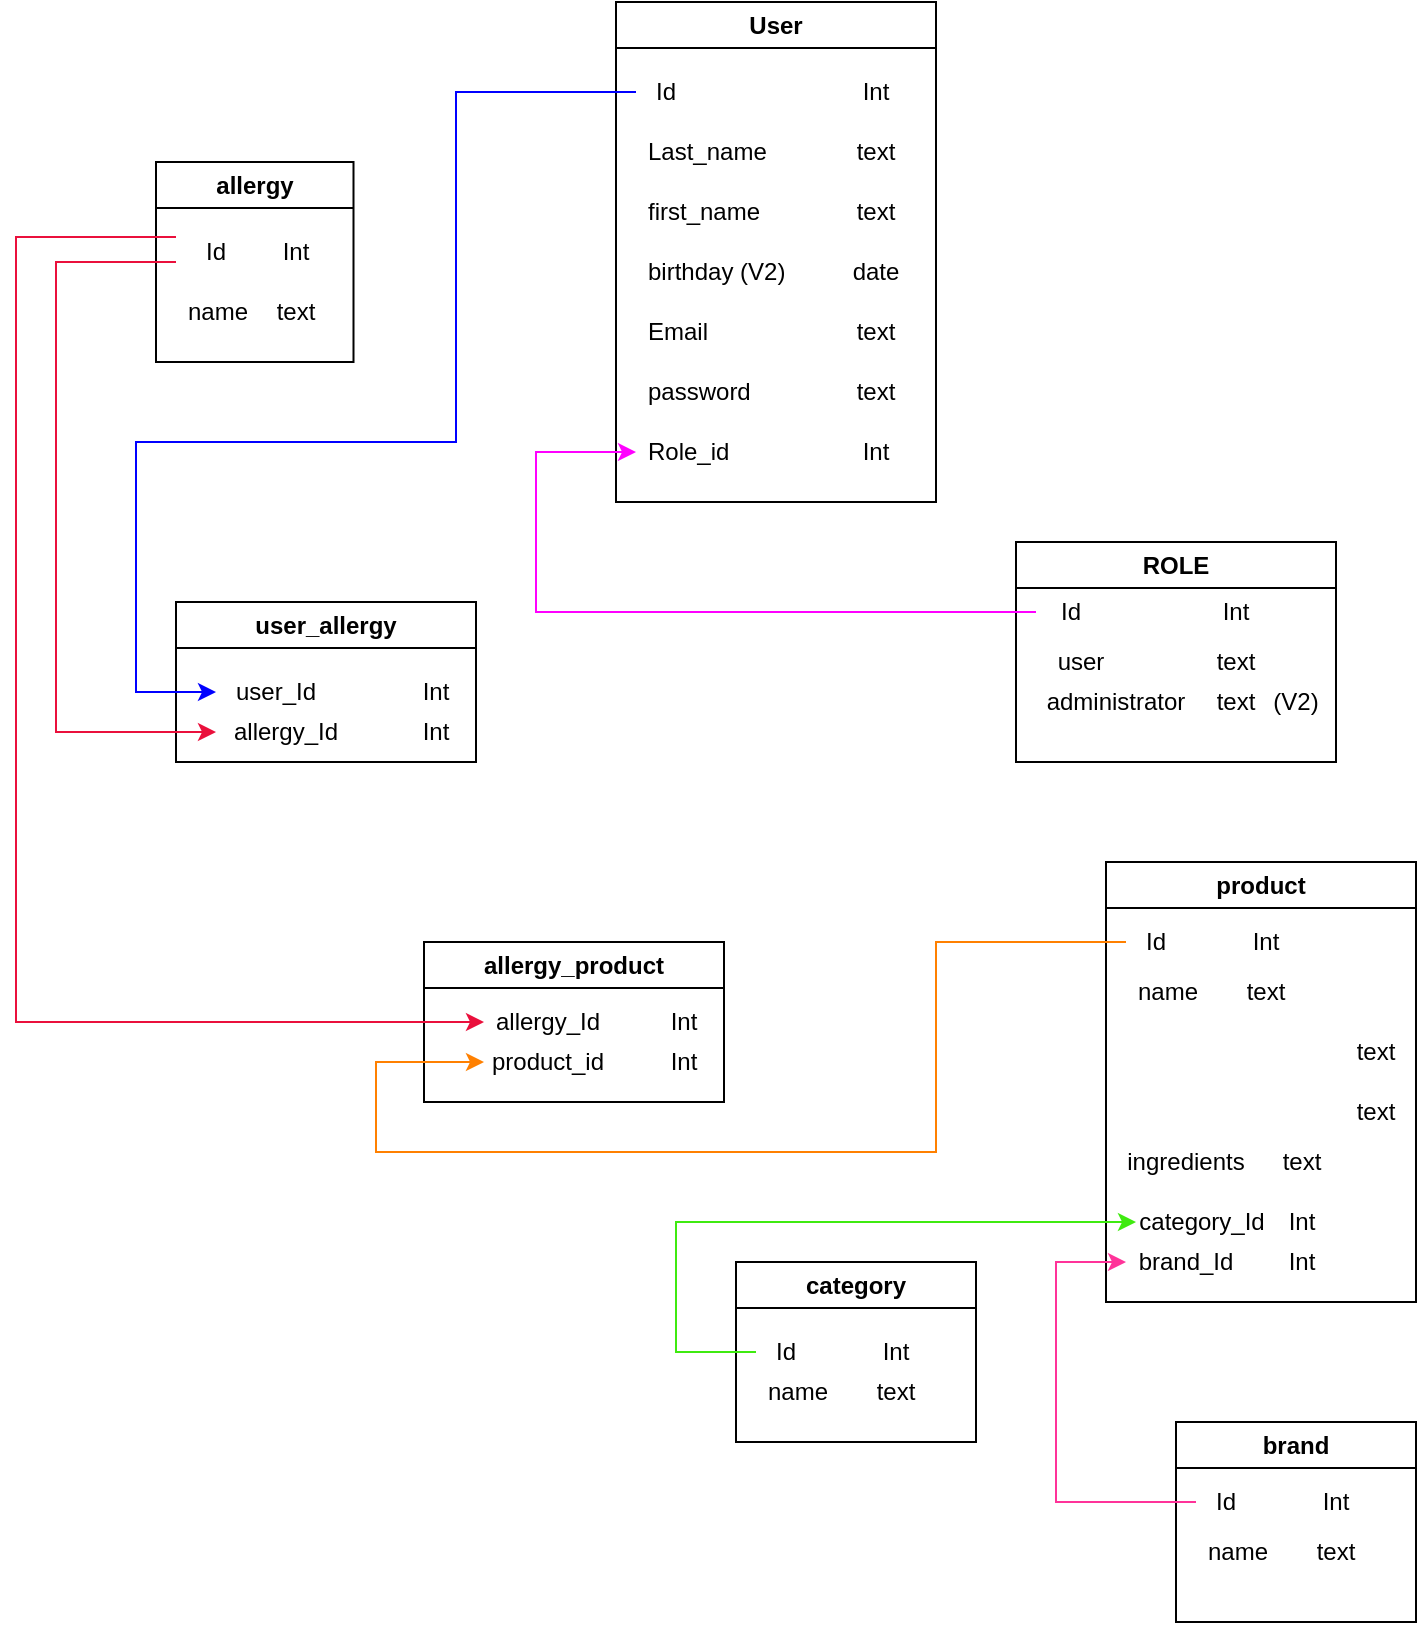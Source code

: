 <mxfile>
    <diagram id="YRYmNDUb8U3ld6joKBLH" name="Page-1">
        <mxGraphModel dx="1147" dy="419" grid="1" gridSize="10" guides="1" tooltips="1" connect="1" arrows="1" fold="1" page="1" pageScale="1" pageWidth="827" pageHeight="1169" math="0" shadow="0">
            <root>
                <mxCell id="0"/>
                <mxCell id="1" parent="0"/>
                <mxCell id="2" value="User" style="swimlane;whiteSpace=wrap;html=1;" parent="1" vertex="1">
                    <mxGeometry x="360" y="10" width="160" height="250" as="geometry"/>
                </mxCell>
                <mxCell id="3" value="Last_name" style="text;strokeColor=none;fillColor=none;align=left;verticalAlign=middle;spacingLeft=4;spacingRight=4;overflow=hidden;points=[[0,0.5],[1,0.5]];portConstraint=eastwest;rotatable=0;whiteSpace=wrap;html=1;" parent="2" vertex="1">
                    <mxGeometry x="10" y="60" width="80" height="30" as="geometry"/>
                </mxCell>
                <mxCell id="4" value="first_name" style="text;strokeColor=none;fillColor=none;align=left;verticalAlign=middle;spacingLeft=4;spacingRight=4;overflow=hidden;points=[[0,0.5],[1,0.5]];portConstraint=eastwest;rotatable=0;whiteSpace=wrap;html=1;" parent="2" vertex="1">
                    <mxGeometry x="10" y="90" width="80" height="30" as="geometry"/>
                </mxCell>
                <mxCell id="5" value="birthday (V2)" style="text;strokeColor=none;fillColor=none;align=left;verticalAlign=middle;spacingLeft=4;spacingRight=4;overflow=hidden;points=[[0,0.5],[1,0.5]];portConstraint=eastwest;rotatable=0;whiteSpace=wrap;html=1;" parent="2" vertex="1">
                    <mxGeometry x="10" y="120" width="80" height="30" as="geometry"/>
                </mxCell>
                <mxCell id="6" value="Email" style="text;strokeColor=none;fillColor=none;align=left;verticalAlign=middle;spacingLeft=4;spacingRight=4;overflow=hidden;points=[[0,0.5],[1,0.5]];portConstraint=eastwest;rotatable=0;whiteSpace=wrap;html=1;" parent="2" vertex="1">
                    <mxGeometry x="10" y="150" width="70" height="30" as="geometry"/>
                </mxCell>
                <mxCell id="7" value="password" style="text;strokeColor=none;fillColor=none;align=left;verticalAlign=middle;spacingLeft=4;spacingRight=4;overflow=hidden;points=[[0,0.5],[1,0.5]];portConstraint=eastwest;rotatable=0;whiteSpace=wrap;html=1;" parent="2" vertex="1">
                    <mxGeometry x="10" y="180" width="70" height="30" as="geometry"/>
                </mxCell>
                <mxCell id="8" value="Id" style="text;html=1;strokeColor=none;fillColor=none;align=center;verticalAlign=middle;whiteSpace=wrap;rounded=0;" parent="2" vertex="1">
                    <mxGeometry x="10" y="30" width="30" height="30" as="geometry"/>
                </mxCell>
                <mxCell id="9" value="Int" style="text;html=1;strokeColor=none;fillColor=none;align=center;verticalAlign=middle;whiteSpace=wrap;rounded=0;" parent="2" vertex="1">
                    <mxGeometry x="100" y="30" width="60" height="30" as="geometry"/>
                </mxCell>
                <mxCell id="10" value="text" style="text;html=1;strokeColor=none;fillColor=none;align=center;verticalAlign=middle;whiteSpace=wrap;rounded=0;" parent="2" vertex="1">
                    <mxGeometry x="100" y="60" width="60" height="30" as="geometry"/>
                </mxCell>
                <mxCell id="11" value="text" style="text;html=1;strokeColor=none;fillColor=none;align=center;verticalAlign=middle;whiteSpace=wrap;rounded=0;" parent="2" vertex="1">
                    <mxGeometry x="100" y="90" width="60" height="30" as="geometry"/>
                </mxCell>
                <mxCell id="12" value="date" style="text;html=1;strokeColor=none;fillColor=none;align=center;verticalAlign=middle;whiteSpace=wrap;rounded=0;" parent="2" vertex="1">
                    <mxGeometry x="100" y="120" width="60" height="30" as="geometry"/>
                </mxCell>
                <mxCell id="13" value="text" style="text;html=1;strokeColor=none;fillColor=none;align=center;verticalAlign=middle;whiteSpace=wrap;rounded=0;" parent="2" vertex="1">
                    <mxGeometry x="100" y="150" width="60" height="30" as="geometry"/>
                </mxCell>
                <mxCell id="14" value="text" style="text;html=1;strokeColor=none;fillColor=none;align=center;verticalAlign=middle;whiteSpace=wrap;rounded=0;" parent="2" vertex="1">
                    <mxGeometry x="100" y="180" width="60" height="30" as="geometry"/>
                </mxCell>
                <mxCell id="17" value="Int" style="text;html=1;strokeColor=none;fillColor=none;align=center;verticalAlign=middle;whiteSpace=wrap;rounded=0;" parent="2" vertex="1">
                    <mxGeometry x="110" y="215" width="40" height="20" as="geometry"/>
                </mxCell>
                <mxCell id="18" value="Role_id" style="text;strokeColor=none;fillColor=none;align=left;verticalAlign=middle;spacingLeft=4;spacingRight=4;overflow=hidden;points=[[0,0.5],[1,0.5]];portConstraint=eastwest;rotatable=0;whiteSpace=wrap;html=1;" parent="2" vertex="1">
                    <mxGeometry x="10" y="210" width="70" height="30" as="geometry"/>
                </mxCell>
                <mxCell id="19" value="allergy" style="swimlane;whiteSpace=wrap;html=1;" parent="1" vertex="1">
                    <mxGeometry x="130" y="90" width="98.75" height="100" as="geometry"/>
                </mxCell>
                <mxCell id="20" value="name" style="text;strokeColor=none;fillColor=none;align=left;verticalAlign=middle;spacingLeft=4;spacingRight=4;overflow=hidden;points=[[0,0.5],[1,0.5]];portConstraint=eastwest;rotatable=0;whiteSpace=wrap;html=1;" parent="19" vertex="1">
                    <mxGeometry x="10" y="60" width="80" height="30" as="geometry"/>
                </mxCell>
                <mxCell id="21" value="Id" style="text;html=1;strokeColor=none;fillColor=none;align=center;verticalAlign=middle;whiteSpace=wrap;rounded=0;" parent="19" vertex="1">
                    <mxGeometry x="10" y="30" width="40" height="30" as="geometry"/>
                </mxCell>
                <mxCell id="22" value="Int" style="text;html=1;strokeColor=none;fillColor=none;align=center;verticalAlign=middle;whiteSpace=wrap;rounded=0;" parent="19" vertex="1">
                    <mxGeometry x="40" y="30" width="60" height="30" as="geometry"/>
                </mxCell>
                <mxCell id="23" value="text" style="text;html=1;strokeColor=none;fillColor=none;align=center;verticalAlign=middle;whiteSpace=wrap;rounded=0;" parent="19" vertex="1">
                    <mxGeometry x="40" y="60" width="60" height="30" as="geometry"/>
                </mxCell>
                <mxCell id="24" value="ROLE" style="swimlane;whiteSpace=wrap;html=1;" parent="1" vertex="1">
                    <mxGeometry x="560" y="280" width="160" height="110" as="geometry"/>
                </mxCell>
                <mxCell id="25" value="user" style="text;html=1;strokeColor=none;fillColor=none;align=center;verticalAlign=middle;whiteSpace=wrap;rounded=0;" parent="24" vertex="1">
                    <mxGeometry x="10" y="50" width="45" height="20" as="geometry"/>
                </mxCell>
                <mxCell id="26" value="administrator" style="text;html=1;strokeColor=none;fillColor=none;align=center;verticalAlign=middle;whiteSpace=wrap;rounded=0;" parent="24" vertex="1">
                    <mxGeometry x="6" y="75" width="87.5" height="10" as="geometry"/>
                </mxCell>
                <mxCell id="27" value="Id" style="text;html=1;strokeColor=none;fillColor=none;align=center;verticalAlign=middle;whiteSpace=wrap;rounded=0;" parent="24" vertex="1">
                    <mxGeometry x="10" y="20" width="35" height="30" as="geometry"/>
                </mxCell>
                <mxCell id="28" value="Int" style="text;html=1;strokeColor=none;fillColor=none;align=center;verticalAlign=middle;whiteSpace=wrap;rounded=0;" parent="24" vertex="1">
                    <mxGeometry x="80" y="20" width="60" height="30" as="geometry"/>
                </mxCell>
                <mxCell id="29" value="text" style="text;html=1;strokeColor=none;fillColor=none;align=center;verticalAlign=middle;whiteSpace=wrap;rounded=0;" parent="24" vertex="1">
                    <mxGeometry x="80" y="45" width="60" height="30" as="geometry"/>
                </mxCell>
                <mxCell id="30" value="text" style="text;html=1;strokeColor=none;fillColor=none;align=center;verticalAlign=middle;whiteSpace=wrap;rounded=0;" parent="24" vertex="1">
                    <mxGeometry x="80" y="65" width="60" height="30" as="geometry"/>
                </mxCell>
                <mxCell id="31" value="(V2)" style="text;html=1;strokeColor=none;fillColor=none;align=center;verticalAlign=middle;whiteSpace=wrap;rounded=0;" parent="24" vertex="1">
                    <mxGeometry x="120" y="70" width="40" height="20" as="geometry"/>
                </mxCell>
                <mxCell id="32" value="category" style="swimlane;whiteSpace=wrap;html=1;startSize=23;" parent="1" vertex="1">
                    <mxGeometry x="420" y="640" width="120" height="90" as="geometry"/>
                </mxCell>
                <mxCell id="33" value="name" style="text;strokeColor=none;fillColor=none;align=left;verticalAlign=middle;spacingLeft=4;spacingRight=4;overflow=hidden;points=[[0,0.5],[1,0.5]];portConstraint=eastwest;rotatable=0;whiteSpace=wrap;html=1;" parent="32" vertex="1">
                    <mxGeometry x="10" y="50" width="80" height="30" as="geometry"/>
                </mxCell>
                <mxCell id="34" value="Id" style="text;html=1;strokeColor=none;fillColor=none;align=center;verticalAlign=middle;whiteSpace=wrap;rounded=0;" parent="32" vertex="1">
                    <mxGeometry x="10" y="30" width="30" height="30" as="geometry"/>
                </mxCell>
                <mxCell id="35" value="Int" style="text;html=1;strokeColor=none;fillColor=none;align=center;verticalAlign=middle;whiteSpace=wrap;rounded=0;" parent="32" vertex="1">
                    <mxGeometry x="50" y="30" width="60" height="30" as="geometry"/>
                </mxCell>
                <mxCell id="36" value="text" style="text;html=1;strokeColor=none;fillColor=none;align=center;verticalAlign=middle;whiteSpace=wrap;rounded=0;" parent="32" vertex="1">
                    <mxGeometry x="50" y="50" width="60" height="30" as="geometry"/>
                </mxCell>
                <mxCell id="37" value="brand" style="swimlane;whiteSpace=wrap;html=1;startSize=23;" parent="1" vertex="1">
                    <mxGeometry x="640" y="720" width="120" height="100" as="geometry"/>
                </mxCell>
                <mxCell id="38" value="name" style="text;strokeColor=none;fillColor=none;align=left;verticalAlign=middle;spacingLeft=4;spacingRight=4;overflow=hidden;points=[[0,0.5],[1,0.5]];portConstraint=eastwest;rotatable=0;whiteSpace=wrap;html=1;" parent="37" vertex="1">
                    <mxGeometry x="10" y="50" width="80" height="30" as="geometry"/>
                </mxCell>
                <mxCell id="39" value="Id" style="text;html=1;strokeColor=none;fillColor=none;align=center;verticalAlign=middle;whiteSpace=wrap;rounded=0;" parent="37" vertex="1">
                    <mxGeometry x="10" y="30" width="30" height="20" as="geometry"/>
                </mxCell>
                <mxCell id="40" value="Int" style="text;html=1;strokeColor=none;fillColor=none;align=center;verticalAlign=middle;whiteSpace=wrap;rounded=0;" parent="37" vertex="1">
                    <mxGeometry x="65" y="30" width="30" height="20" as="geometry"/>
                </mxCell>
                <mxCell id="41" value="text" style="text;html=1;strokeColor=none;fillColor=none;align=center;verticalAlign=middle;whiteSpace=wrap;rounded=0;" parent="37" vertex="1">
                    <mxGeometry x="50" y="50" width="60" height="30" as="geometry"/>
                </mxCell>
                <mxCell id="42" value="product" style="swimlane;whiteSpace=wrap;html=1;startSize=23;" parent="1" vertex="1">
                    <mxGeometry x="605" y="440" width="155" height="220" as="geometry"/>
                </mxCell>
                <mxCell id="43" value="name" style="text;strokeColor=none;fillColor=none;align=left;verticalAlign=middle;spacingLeft=4;spacingRight=4;overflow=hidden;points=[[0,0.5],[1,0.5]];portConstraint=eastwest;rotatable=0;whiteSpace=wrap;html=1;" parent="42" vertex="1">
                    <mxGeometry x="10" y="55" width="50" height="20" as="geometry"/>
                </mxCell>
                <mxCell id="44" value="Id" style="text;html=1;strokeColor=none;fillColor=none;align=center;verticalAlign=middle;whiteSpace=wrap;rounded=0;" parent="42" vertex="1">
                    <mxGeometry x="10" y="25" width="30" height="30" as="geometry"/>
                </mxCell>
                <mxCell id="45" value="Int" style="text;html=1;strokeColor=none;fillColor=none;align=center;verticalAlign=middle;whiteSpace=wrap;rounded=0;" parent="42" vertex="1">
                    <mxGeometry x="65" y="25" width="30" height="30" as="geometry"/>
                </mxCell>
                <mxCell id="46" value="text" style="text;html=1;strokeColor=none;fillColor=none;align=center;verticalAlign=middle;whiteSpace=wrap;rounded=0;" parent="42" vertex="1">
                    <mxGeometry x="60" y="50" width="40" height="30" as="geometry"/>
                </mxCell>
                <mxCell id="47" value="category_Id" style="text;html=1;strokeColor=none;fillColor=none;align=center;verticalAlign=middle;whiteSpace=wrap;rounded=0;" parent="42" vertex="1">
                    <mxGeometry x="17.5" y="170" width="60" height="20" as="geometry"/>
                </mxCell>
                <mxCell id="48" value="brand_Id" style="text;html=1;strokeColor=none;fillColor=none;align=center;verticalAlign=middle;whiteSpace=wrap;rounded=0;" parent="42" vertex="1">
                    <mxGeometry x="10" y="190" width="60" height="20" as="geometry"/>
                </mxCell>
                <mxCell id="49" value="Int" style="text;html=1;strokeColor=none;fillColor=none;align=center;verticalAlign=middle;whiteSpace=wrap;rounded=0;" parent="42" vertex="1">
                    <mxGeometry x="77.5" y="190" width="40" height="20" as="geometry"/>
                </mxCell>
                <mxCell id="50" value="Int" style="text;html=1;strokeColor=none;fillColor=none;align=center;verticalAlign=middle;whiteSpace=wrap;rounded=0;" parent="42" vertex="1">
                    <mxGeometry x="77.5" y="170" width="40" height="20" as="geometry"/>
                </mxCell>
                <mxCell id="51" value="&lt;span style=&quot;font-family: Helvetica; font-size: 12px; font-style: normal; font-variant-ligatures: normal; font-variant-caps: normal; font-weight: 400; letter-spacing: normal; orphans: 2; text-align: left; text-indent: 0px; text-transform: none; widows: 2; word-spacing: 0px; -webkit-text-stroke-width: 0px; text-decoration-thickness: initial; text-decoration-style: initial; text-decoration-color: initial; float: none; display: inline !important;&quot;&gt;&lt;font color=&quot;#ffffff&quot;&gt;product picture&lt;/font&gt;&lt;/span&gt;" style="text;whiteSpace=wrap;html=1;" parent="42" vertex="1">
                    <mxGeometry x="10" y="80" width="90" height="30" as="geometry"/>
                </mxCell>
                <mxCell id="52" value="&lt;span style=&quot;font-family: Helvetica; font-size: 12px; font-style: normal; font-variant-ligatures: normal; font-variant-caps: normal; font-weight: 400; letter-spacing: normal; orphans: 2; text-align: left; text-indent: 0px; text-transform: none; widows: 2; word-spacing: 0px; -webkit-text-stroke-width: 0px; text-decoration-thickness: initial; text-decoration-style: initial; text-decoration-color: initial; float: none; display: inline !important;&quot;&gt;&lt;font color=&quot;#ffffff&quot;&gt;product ingredients&lt;/font&gt;&lt;/span&gt;" style="text;whiteSpace=wrap;html=1;" parent="42" vertex="1">
                    <mxGeometry x="10" y="110" width="105" height="30" as="geometry"/>
                </mxCell>
                <mxCell id="53" value="ingredients" style="text;html=1;strokeColor=none;fillColor=none;align=center;verticalAlign=middle;whiteSpace=wrap;rounded=0;" parent="42" vertex="1">
                    <mxGeometry x="10" y="140" width="60" height="20" as="geometry"/>
                </mxCell>
                <mxCell id="54" value="text" style="text;html=1;strokeColor=none;fillColor=none;align=center;verticalAlign=middle;whiteSpace=wrap;rounded=0;" parent="42" vertex="1">
                    <mxGeometry x="77.5" y="135" width="40" height="30" as="geometry"/>
                </mxCell>
                <mxCell id="55" value="text" style="text;html=1;strokeColor=none;fillColor=none;align=center;verticalAlign=middle;whiteSpace=wrap;rounded=0;" parent="42" vertex="1">
                    <mxGeometry x="115" y="110" width="40" height="30" as="geometry"/>
                </mxCell>
                <mxCell id="56" value="text" style="text;html=1;strokeColor=none;fillColor=none;align=center;verticalAlign=middle;whiteSpace=wrap;rounded=0;" parent="42" vertex="1">
                    <mxGeometry x="115" y="80" width="40" height="30" as="geometry"/>
                </mxCell>
                <mxCell id="57" value="user_allergy" style="swimlane;whiteSpace=wrap;html=1;startSize=23;" parent="1" vertex="1">
                    <mxGeometry x="140" y="310" width="150" height="80" as="geometry"/>
                </mxCell>
                <mxCell id="58" value="user_Id" style="text;html=1;strokeColor=none;fillColor=none;align=center;verticalAlign=middle;whiteSpace=wrap;rounded=0;" parent="57" vertex="1">
                    <mxGeometry x="20" y="30" width="60" height="30" as="geometry"/>
                </mxCell>
                <mxCell id="59" value="allergy_Id" style="text;html=1;strokeColor=none;fillColor=none;align=center;verticalAlign=middle;whiteSpace=wrap;rounded=0;" parent="57" vertex="1">
                    <mxGeometry x="20" y="50" width="70" height="30" as="geometry"/>
                </mxCell>
                <mxCell id="60" value="Int" style="text;html=1;strokeColor=none;fillColor=none;align=center;verticalAlign=middle;whiteSpace=wrap;rounded=0;" parent="57" vertex="1">
                    <mxGeometry x="110" y="35" width="40" height="20" as="geometry"/>
                </mxCell>
                <mxCell id="61" value="Int" style="text;html=1;strokeColor=none;fillColor=none;align=center;verticalAlign=middle;whiteSpace=wrap;rounded=0;" parent="57" vertex="1">
                    <mxGeometry x="110" y="55" width="40" height="20" as="geometry"/>
                </mxCell>
                <mxCell id="62" style="edgeStyle=orthogonalEdgeStyle;rounded=0;orthogonalLoop=1;jettySize=auto;html=1;strokeColor=#EA103C;entryX=0;entryY=0.5;entryDx=0;entryDy=0;" parent="1" target="59" edge="1">
                    <mxGeometry relative="1" as="geometry">
                        <Array as="points">
                            <mxPoint x="140" y="140"/>
                            <mxPoint x="80" y="140"/>
                            <mxPoint x="80" y="375"/>
                        </Array>
                        <mxPoint x="140" y="140" as="sourcePoint"/>
                        <mxPoint x="100" y="425" as="targetPoint"/>
                    </mxGeometry>
                </mxCell>
                <mxCell id="63" style="edgeStyle=orthogonalEdgeStyle;rounded=0;orthogonalLoop=1;jettySize=auto;html=1;exitX=0;exitY=0.5;exitDx=0;exitDy=0;strokeColor=#3fea10;" parent="1" source="34" edge="1">
                    <mxGeometry relative="1" as="geometry">
                        <Array as="points">
                            <mxPoint x="390" y="685"/>
                            <mxPoint x="390" y="620"/>
                        </Array>
                        <mxPoint x="620" y="620" as="targetPoint"/>
                    </mxGeometry>
                </mxCell>
                <mxCell id="64" value="allergy_product" style="swimlane;whiteSpace=wrap;html=1;startSize=23;" parent="1" vertex="1">
                    <mxGeometry x="264" y="480" width="150" height="80" as="geometry"/>
                </mxCell>
                <mxCell id="65" value="allergy_Id" style="text;html=1;strokeColor=none;fillColor=none;align=center;verticalAlign=middle;whiteSpace=wrap;rounded=0;" parent="64" vertex="1">
                    <mxGeometry x="30" y="30" width="63.75" height="20" as="geometry"/>
                </mxCell>
                <mxCell id="66" value="product_id" style="text;html=1;strokeColor=none;fillColor=none;align=center;verticalAlign=middle;whiteSpace=wrap;rounded=0;" parent="64" vertex="1">
                    <mxGeometry x="30" y="50" width="63.75" height="20" as="geometry"/>
                </mxCell>
                <mxCell id="67" value="Int" style="text;html=1;strokeColor=none;fillColor=none;align=center;verticalAlign=middle;whiteSpace=wrap;rounded=0;" parent="64" vertex="1">
                    <mxGeometry x="110" y="30" width="40" height="20" as="geometry"/>
                </mxCell>
                <mxCell id="68" value="Int" style="text;html=1;strokeColor=none;fillColor=none;align=center;verticalAlign=middle;whiteSpace=wrap;rounded=0;" parent="64" vertex="1">
                    <mxGeometry x="110" y="50" width="40" height="20" as="geometry"/>
                </mxCell>
                <mxCell id="69" style="edgeStyle=orthogonalEdgeStyle;rounded=0;orthogonalLoop=1;jettySize=auto;html=1;exitX=0;exitY=0.5;exitDx=0;exitDy=0;entryX=0;entryY=0.5;entryDx=0;entryDy=0;strokeColor=#FF3399;" parent="1" source="39" target="48" edge="1">
                    <mxGeometry relative="1" as="geometry">
                        <Array as="points">
                            <mxPoint x="580" y="760"/>
                            <mxPoint x="580" y="640"/>
                        </Array>
                    </mxGeometry>
                </mxCell>
                <mxCell id="70" style="edgeStyle=orthogonalEdgeStyle;rounded=0;orthogonalLoop=1;jettySize=auto;html=1;strokeColor=#FF8000;fillColor=#dae8fc;gradientColor=#7ea6e0;entryX=0;entryY=0.5;entryDx=0;entryDy=0;exitX=0;exitY=0.5;exitDx=0;exitDy=0;" parent="1" source="44" target="66" edge="1">
                    <mxGeometry relative="1" as="geometry">
                        <Array as="points">
                            <mxPoint x="520" y="480"/>
                            <mxPoint x="520" y="585"/>
                            <mxPoint x="240" y="585"/>
                            <mxPoint x="240" y="540"/>
                        </Array>
                        <mxPoint x="390" y="585" as="sourcePoint"/>
                        <mxPoint x="500" y="470" as="targetPoint"/>
                    </mxGeometry>
                </mxCell>
                <mxCell id="76" style="edgeStyle=orthogonalEdgeStyle;rounded=0;orthogonalLoop=1;jettySize=auto;html=1;exitX=0;exitY=0.5;exitDx=0;exitDy=0;entryX=0;entryY=0.5;entryDx=0;entryDy=0;strokeColor=#FF00FF;" parent="1" source="27" target="18" edge="1">
                    <mxGeometry relative="1" as="geometry">
                        <Array as="points">
                            <mxPoint x="320" y="315"/>
                            <mxPoint x="320" y="235"/>
                        </Array>
                    </mxGeometry>
                </mxCell>
                <mxCell id="78" style="edgeStyle=orthogonalEdgeStyle;rounded=0;orthogonalLoop=1;jettySize=auto;html=1;exitX=0;exitY=0.5;exitDx=0;exitDy=0;entryX=0;entryY=0.5;entryDx=0;entryDy=0;strokeColor=#0000FF;" parent="1" source="8" target="58" edge="1">
                    <mxGeometry relative="1" as="geometry">
                        <Array as="points">
                            <mxPoint x="280" y="55"/>
                            <mxPoint x="280" y="230"/>
                            <mxPoint x="120" y="230"/>
                            <mxPoint x="120" y="355"/>
                        </Array>
                    </mxGeometry>
                </mxCell>
                <mxCell id="79" style="edgeStyle=orthogonalEdgeStyle;rounded=0;orthogonalLoop=1;jettySize=auto;html=1;exitX=0;exitY=0.25;exitDx=0;exitDy=0;entryX=0;entryY=0.5;entryDx=0;entryDy=0;strokeColor=#EA103C;" parent="1" source="21" target="65" edge="1">
                    <mxGeometry relative="1" as="geometry">
                        <Array as="points">
                            <mxPoint x="60" y="128"/>
                            <mxPoint x="60" y="520"/>
                        </Array>
                    </mxGeometry>
                </mxCell>
            </root>
        </mxGraphModel>
    </diagram>
</mxfile>
